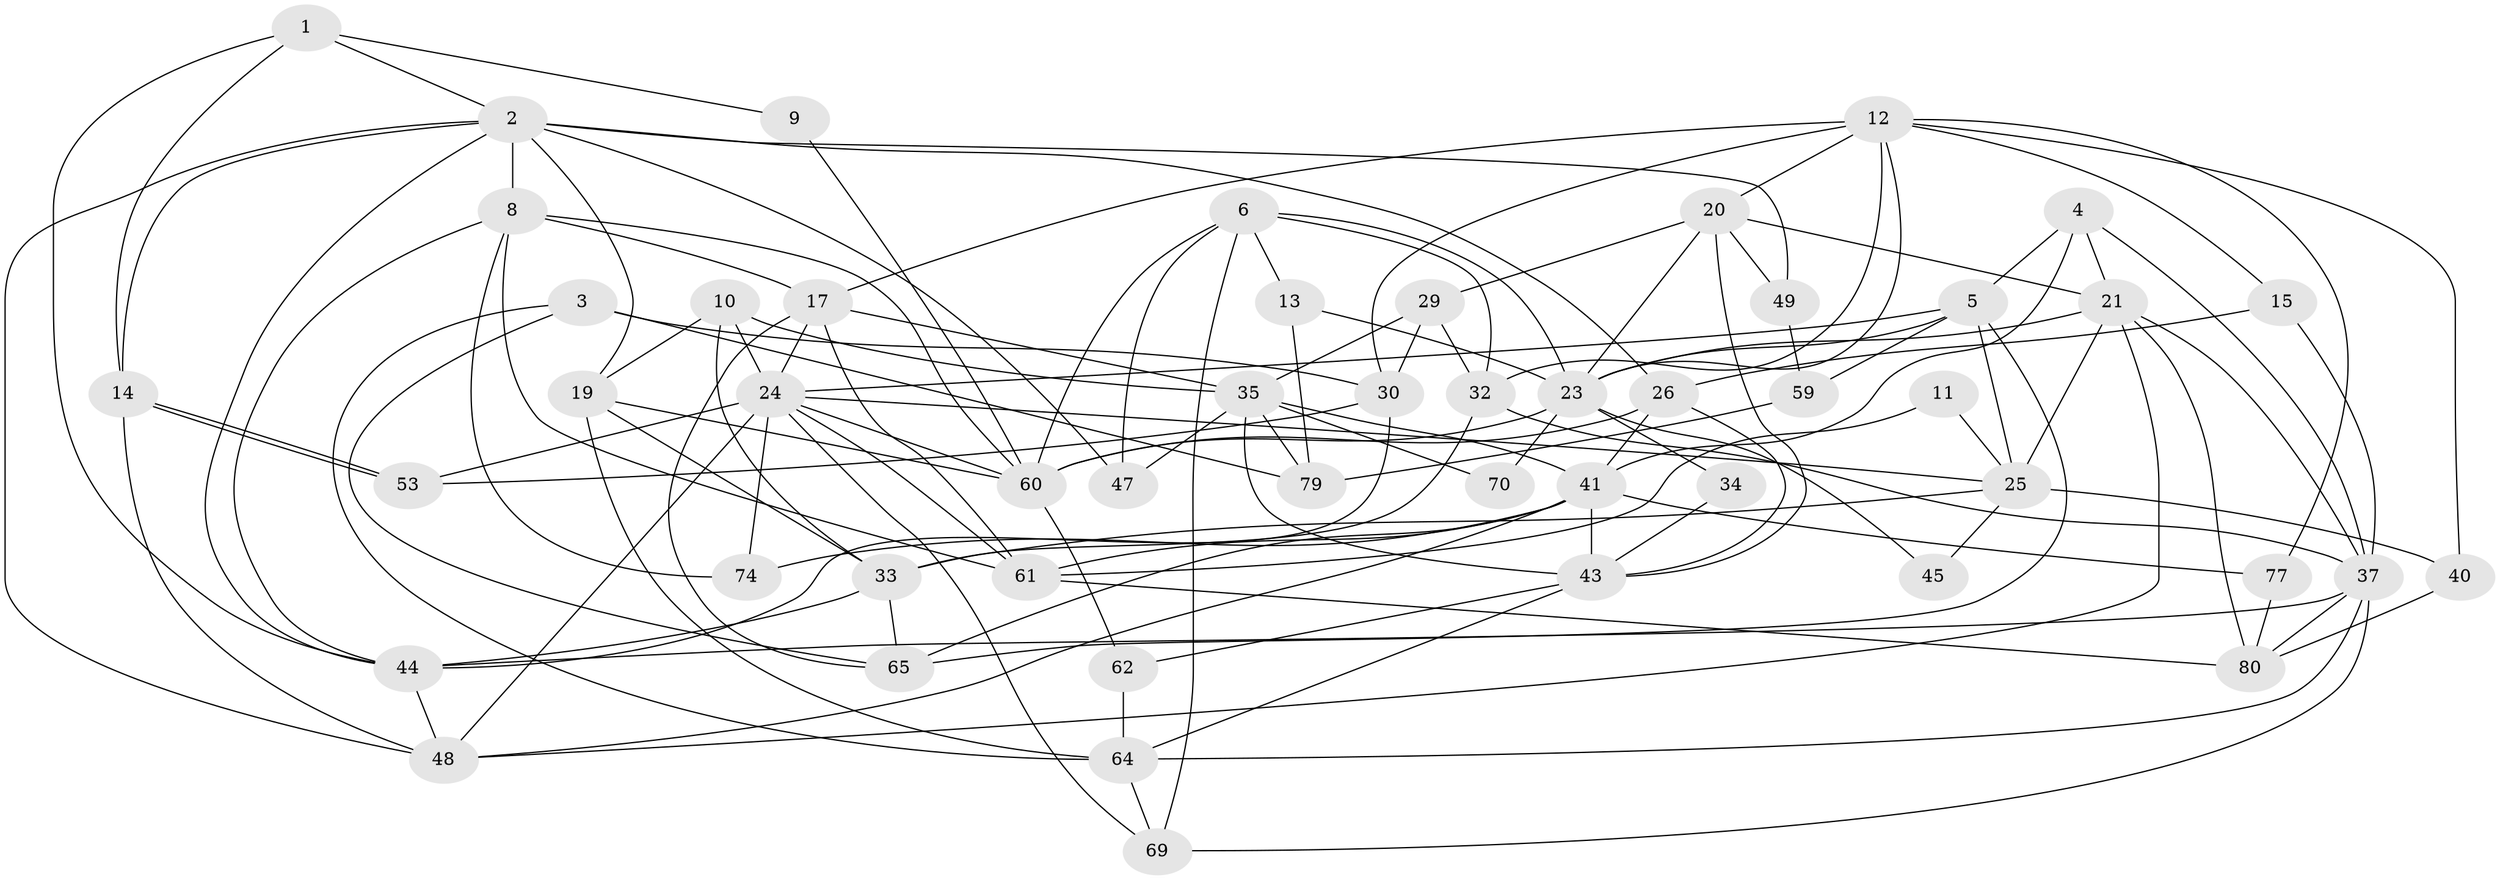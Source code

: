 // Generated by graph-tools (version 1.1) at 2025/52/02/27/25 19:52:05]
// undirected, 50 vertices, 128 edges
graph export_dot {
graph [start="1"]
  node [color=gray90,style=filled];
  1 [super="+7"];
  2 [super="+63"];
  3 [super="+16"];
  4 [super="+46"];
  5 [super="+18"];
  6 [super="+22"];
  8 [super="+55"];
  9;
  10;
  11;
  12 [super="+66"];
  13;
  14 [super="+56"];
  15 [super="+42"];
  17 [super="+38"];
  19;
  20 [super="+58"];
  21 [super="+72"];
  23 [super="+31"];
  24 [super="+28"];
  25 [super="+27"];
  26;
  29;
  30 [super="+54"];
  32 [super="+36"];
  33 [super="+57"];
  34;
  35 [super="+39"];
  37 [super="+71"];
  40;
  41 [super="+52"];
  43 [super="+51"];
  44 [super="+76"];
  45;
  47 [super="+75"];
  48 [super="+50"];
  49;
  53;
  59 [super="+73"];
  60 [super="+68"];
  61;
  62;
  64 [super="+78"];
  65 [super="+67"];
  69;
  70;
  74;
  77;
  79;
  80;
  1 -- 9;
  1 -- 2;
  1 -- 44;
  1 -- 14;
  2 -- 8;
  2 -- 14;
  2 -- 44;
  2 -- 48;
  2 -- 49;
  2 -- 19;
  2 -- 26;
  2 -- 47;
  3 -- 65;
  3 -- 30;
  3 -- 64;
  3 -- 79;
  4 -- 5;
  4 -- 37;
  4 -- 41;
  4 -- 21;
  5 -- 65 [weight=2];
  5 -- 24;
  5 -- 23;
  5 -- 25;
  5 -- 59;
  6 -- 32;
  6 -- 47;
  6 -- 69;
  6 -- 60;
  6 -- 13;
  6 -- 23;
  8 -- 74;
  8 -- 44;
  8 -- 61;
  8 -- 60;
  8 -- 17;
  9 -- 60;
  10 -- 19;
  10 -- 24;
  10 -- 35;
  10 -- 33;
  11 -- 61;
  11 -- 25;
  12 -- 77;
  12 -- 20;
  12 -- 32;
  12 -- 23;
  12 -- 40;
  12 -- 30;
  12 -- 15;
  12 -- 17;
  13 -- 23;
  13 -- 79;
  14 -- 53;
  14 -- 53;
  14 -- 48;
  15 -- 37;
  15 -- 26;
  17 -- 35;
  17 -- 65;
  17 -- 24;
  17 -- 61;
  19 -- 60;
  19 -- 33;
  19 -- 64;
  20 -- 29;
  20 -- 23;
  20 -- 49;
  20 -- 21;
  20 -- 43;
  21 -- 80;
  21 -- 48;
  21 -- 37;
  21 -- 25;
  21 -- 23;
  23 -- 45;
  23 -- 60;
  23 -- 34;
  23 -- 70;
  24 -- 48;
  24 -- 53;
  24 -- 60;
  24 -- 61;
  24 -- 69;
  24 -- 25;
  24 -- 74;
  25 -- 45;
  25 -- 40;
  25 -- 33;
  26 -- 41;
  26 -- 60;
  26 -- 43;
  29 -- 30;
  29 -- 35;
  29 -- 32;
  30 -- 53;
  30 -- 44;
  32 -- 33;
  32 -- 37;
  33 -- 65;
  33 -- 44;
  34 -- 43;
  35 -- 79;
  35 -- 43;
  35 -- 70;
  35 -- 41;
  35 -- 47;
  37 -- 69;
  37 -- 64;
  37 -- 80;
  37 -- 44;
  40 -- 80;
  41 -- 48;
  41 -- 61;
  41 -- 65;
  41 -- 74;
  41 -- 43;
  41 -- 77;
  43 -- 62;
  43 -- 64;
  44 -- 48;
  49 -- 59;
  59 -- 79 [weight=2];
  60 -- 62;
  61 -- 80;
  62 -- 64;
  64 -- 69;
  77 -- 80;
}
